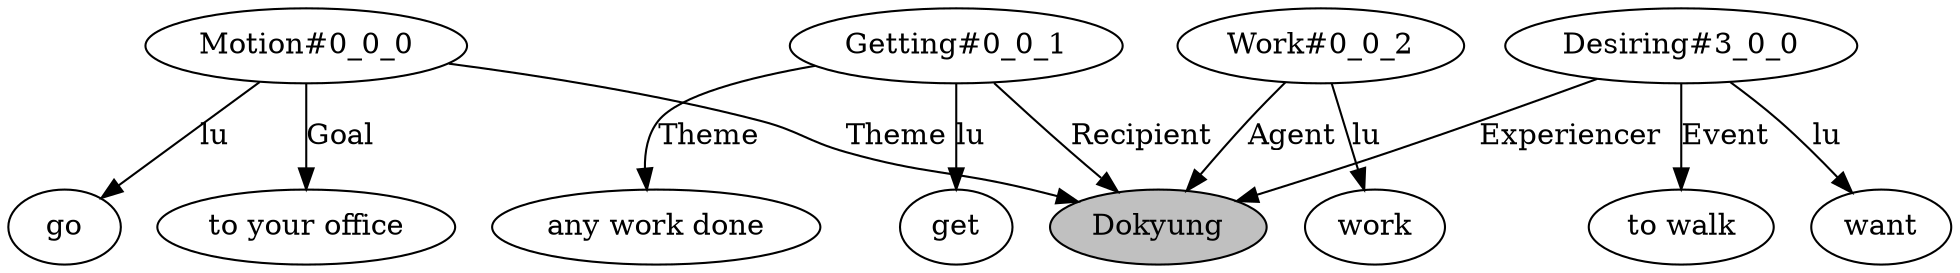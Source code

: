 // The Round Table
digraph {
	0 [label=Dokyung fillcolor=gray style=filled]
	1 [label="Motion#0_0_0"]
	2 [label=go]
	3 [label="to your office"]
	1 -> 2 [label=lu]
	1 -> 0 [label=Theme]
	1 -> 3 [label=Goal]
	4 [label="Getting#0_0_1"]
	5 [label=get]
	6 [label="any work done"]
	4 -> 5 [label=lu]
	4 -> 0 [label=Recipient]
	4 -> 6 [label=Theme]
	7 [label="Work#0_0_2"]
	8 [label=work]
	7 -> 8 [label=lu]
	7 -> 0 [label=Agent]
	9 [label="Desiring#3_0_0"]
	10 [label=want]
	11 [label="to walk"]
	9 -> 10 [label=lu]
	9 -> 0 [label=Experiencer]
	9 -> 11 [label=Event]
}
